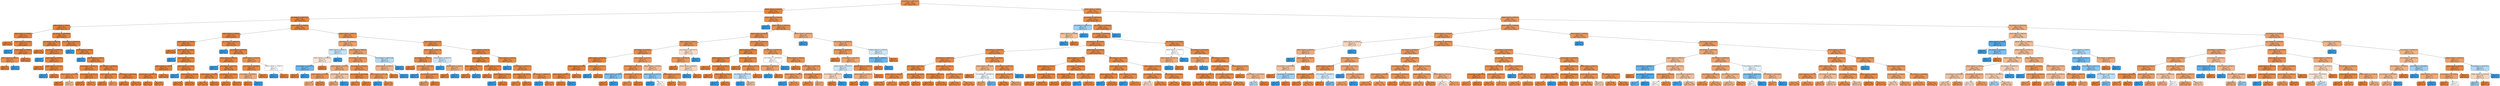 digraph Tree {
node [shape=box, style="filled, rounded", color="black", fontname="helvetica"] ;
edge [fontname="helvetica"] ;
0 [label="miss_distance <= 4895723.75\ngini = 0.18\nsamples = 56290\nvalue = [80258, 8761]", fillcolor="#e88f4f"] ;
1 [label="relative_velocity <= 61039.89\ngini = 0.05\nsamples = 5253\nvalue = [8124, 217]", fillcolor="#e6843e"] ;
0 -> 1 [labeldistance=2.5, labelangle=45, headlabel="True"] ;
2 [label="miss_distance <= 2685735.12\ngini = 0.04\nsamples = 4665\nvalue = [7294, 133]", fillcolor="#e5833d"] ;
1 -> 2 ;
3 [label="relative_velocity <= 28305.5\ngini = 0.01\nsamples = 2721\nvalue = [4316, 23]", fillcolor="#e5823a"] ;
2 -> 3 ;
4 [label="relative_velocity <= 22678.82\ngini = 0.0\nsamples = 952\nvalue = [1527, 2]", fillcolor="#e58139"] ;
3 -> 4 ;
5 [label="gini = 0.0\nsamples = 565\nvalue = [929, 0]", fillcolor="#e58139"] ;
4 -> 5 ;
6 [label="relative_velocity <= 22693.64\ngini = 0.01\nsamples = 387\nvalue = [598, 2]", fillcolor="#e5813a"] ;
4 -> 6 ;
7 [label="gini = 0.0\nsamples = 1\nvalue = [0, 1]", fillcolor="#399de5"] ;
6 -> 7 ;
8 [label="relative_velocity <= 22845.44\ngini = 0.0\nsamples = 386\nvalue = [598, 1]", fillcolor="#e58139"] ;
6 -> 8 ;
9 [label="relative_velocity <= 22842.75\ngini = 0.18\nsamples = 7\nvalue = [9, 1]", fillcolor="#e88f4f"] ;
8 -> 9 ;
10 [label="gini = 0.0\nsamples = 6\nvalue = [9, 0]", fillcolor="#e58139"] ;
9 -> 10 ;
11 [label="gini = 0.0\nsamples = 1\nvalue = [0, 1]", fillcolor="#399de5"] ;
9 -> 11 ;
12 [label="gini = 0.0\nsamples = 379\nvalue = [589, 0]", fillcolor="#e58139"] ;
8 -> 12 ;
13 [label="miss_distance <= 1199781.81\ngini = 0.01\nsamples = 1769\nvalue = [2789, 21]", fillcolor="#e5823a"] ;
3 -> 13 ;
14 [label="miss_distance <= 553581.53\ngini = 0.0\nsamples = 906\nvalue = [1455, 2]", fillcolor="#e58139"] ;
13 -> 14 ;
15 [label="gini = 0.0\nsamples = 433\nvalue = [701, 0]", fillcolor="#e58139"] ;
14 -> 15 ;
16 [label="miss_distance <= 554251.28\ngini = 0.01\nsamples = 473\nvalue = [754, 2]", fillcolor="#e5813a"] ;
14 -> 16 ;
17 [label="gini = 0.0\nsamples = 1\nvalue = [0, 1]", fillcolor="#399de5"] ;
16 -> 17 ;
18 [label="relative_velocity <= 52289.33\ngini = 0.0\nsamples = 472\nvalue = [754, 1]", fillcolor="#e58139"] ;
16 -> 18 ;
19 [label="gini = 0.0\nsamples = 416\nvalue = [674, 0]", fillcolor="#e58139"] ;
18 -> 19 ;
20 [label="relative_velocity <= 52517.67\ngini = 0.02\nsamples = 56\nvalue = [80, 1]", fillcolor="#e5833b"] ;
18 -> 20 ;
21 [label="gini = 0.0\nsamples = 1\nvalue = [0, 1]", fillcolor="#399de5"] ;
20 -> 21 ;
22 [label="gini = 0.0\nsamples = 55\nvalue = [80, 0]", fillcolor="#e58139"] ;
20 -> 22 ;
23 [label="miss_distance <= 1200615.19\ngini = 0.03\nsamples = 863\nvalue = [1334, 19]", fillcolor="#e5833c"] ;
13 -> 23 ;
24 [label="gini = 0.0\nsamples = 1\nvalue = [0, 1]", fillcolor="#399de5"] ;
23 -> 24 ;
25 [label="relative_velocity <= 28342.4\ngini = 0.03\nsamples = 862\nvalue = [1334, 18]", fillcolor="#e5833c"] ;
23 -> 25 ;
26 [label="gini = 0.0\nsamples = 1\nvalue = [0, 1]", fillcolor="#399de5"] ;
25 -> 26 ;
27 [label="relative_velocity <= 30203.1\ngini = 0.02\nsamples = 861\nvalue = [1334, 17]", fillcolor="#e5833c"] ;
25 -> 27 ;
28 [label="miss_distance <= 1705015.12\ngini = 0.06\nsamples = 86\nvalue = [123, 4]", fillcolor="#e6853f"] ;
27 -> 28 ;
29 [label="relative_velocity <= 29753.59\ngini = 0.16\nsamples = 23\nvalue = [31, 3]", fillcolor="#e88d4c"] ;
28 -> 29 ;
30 [label="gini = 0.0\nsamples = 17\nvalue = [25, 0]", fillcolor="#e58139"] ;
29 -> 30 ;
31 [label="gini = 0.44\nsamples = 6\nvalue = [6, 3]", fillcolor="#f2c09c"] ;
29 -> 31 ;
32 [label="miss_distance <= 2513011.12\ngini = 0.02\nsamples = 63\nvalue = [92, 1]", fillcolor="#e5823b"] ;
28 -> 32 ;
33 [label="gini = 0.0\nsamples = 54\nvalue = [81, 0]", fillcolor="#e58139"] ;
32 -> 33 ;
34 [label="gini = 0.15\nsamples = 9\nvalue = [11, 1]", fillcolor="#e78c4b"] ;
32 -> 34 ;
35 [label="miss_distance <= 1254890.06\ngini = 0.02\nsamples = 775\nvalue = [1211, 13]", fillcolor="#e5823b"] ;
27 -> 35 ;
36 [label="relative_velocity <= 48410.0\ngini = 0.09\nsamples = 22\nvalue = [42, 2]", fillcolor="#e68742"] ;
35 -> 36 ;
37 [label="gini = 0.0\nsamples = 16\nvalue = [33, 0]", fillcolor="#e58139"] ;
36 -> 37 ;
38 [label="gini = 0.3\nsamples = 6\nvalue = [9, 2]", fillcolor="#eb9d65"] ;
36 -> 38 ;
39 [label="miss_distance <= 1867684.88\ngini = 0.02\nsamples = 753\nvalue = [1169, 11]", fillcolor="#e5823b"] ;
35 -> 39 ;
40 [label="gini = 0.0\nsamples = 323\nvalue = [508, 1]", fillcolor="#e58139"] ;
39 -> 40 ;
41 [label="gini = 0.03\nsamples = 430\nvalue = [661, 10]", fillcolor="#e5833c"] ;
39 -> 41 ;
42 [label="relative_velocity <= 43548.05\ngini = 0.07\nsamples = 1944\nvalue = [2978, 110]", fillcolor="#e68640"] ;
2 -> 42 ;
43 [label="relative_velocity <= 30926.83\ngini = 0.04\nsamples = 1523\nvalue = [2376, 45]", fillcolor="#e5833d"] ;
42 -> 43 ;
44 [label="relative_velocity <= 15870.36\ngini = 0.02\nsamples = 941\nvalue = [1506, 13]", fillcolor="#e5823b"] ;
43 -> 44 ;
45 [label="gini = 0.0\nsamples = 175\nvalue = [282, 0]", fillcolor="#e58139"] ;
44 -> 45 ;
46 [label="relative_velocity <= 15905.8\ngini = 0.02\nsamples = 766\nvalue = [1224, 13]", fillcolor="#e5823b"] ;
44 -> 46 ;
47 [label="gini = 0.0\nsamples = 2\nvalue = [0, 2]", fillcolor="#399de5"] ;
46 -> 47 ;
48 [label="relative_velocity <= 21573.7\ngini = 0.02\nsamples = 764\nvalue = [1224, 11]", fillcolor="#e5823b"] ;
46 -> 48 ;
49 [label="relative_velocity <= 17966.9\ngini = 0.01\nsamples = 216\nvalue = [337, 1]", fillcolor="#e5813a"] ;
48 -> 49 ;
50 [label="miss_distance <= 4351437.25\ngini = 0.02\nsamples = 76\nvalue = [110, 1]", fillcolor="#e5823b"] ;
49 -> 50 ;
51 [label="gini = 0.0\nsamples = 59\nvalue = [89, 0]", fillcolor="#e58139"] ;
50 -> 51 ;
52 [label="gini = 0.09\nsamples = 17\nvalue = [21, 1]", fillcolor="#e68742"] ;
50 -> 52 ;
53 [label="gini = 0.0\nsamples = 140\nvalue = [227, 0]", fillcolor="#e58139"] ;
49 -> 53 ;
54 [label="relative_velocity <= 21610.9\ngini = 0.02\nsamples = 548\nvalue = [887, 10]", fillcolor="#e5823b"] ;
48 -> 54 ;
55 [label="gini = 0.0\nsamples = 1\nvalue = [0, 2]", fillcolor="#399de5"] ;
54 -> 55 ;
56 [label="relative_velocity <= 26423.96\ngini = 0.02\nsamples = 547\nvalue = [887, 8]", fillcolor="#e5823b"] ;
54 -> 56 ;
57 [label="gini = 0.03\nsamples = 260\nvalue = [423, 6]", fillcolor="#e5833c"] ;
56 -> 57 ;
58 [label="gini = 0.01\nsamples = 287\nvalue = [464, 2]", fillcolor="#e5823a"] ;
56 -> 58 ;
59 [label="miss_distance <= 2696189.75\ngini = 0.07\nsamples = 582\nvalue = [870, 32]", fillcolor="#e68640"] ;
43 -> 59 ;
60 [label="gini = 0.0\nsamples = 2\nvalue = [0, 2]", fillcolor="#399de5"] ;
59 -> 60 ;
61 [label="miss_distance <= 4815366.0\ngini = 0.06\nsamples = 580\nvalue = [870, 30]", fillcolor="#e68540"] ;
59 -> 61 ;
62 [label="relative_velocity <= 30944.67\ngini = 0.06\nsamples = 564\nvalue = [848, 27]", fillcolor="#e6853f"] ;
61 -> 62 ;
63 [label="gini = 0.0\nsamples = 1\nvalue = [0, 1]", fillcolor="#399de5"] ;
62 -> 63 ;
64 [label="miss_distance <= 4541429.0\ngini = 0.06\nsamples = 563\nvalue = [848, 26]", fillcolor="#e6853f"] ;
62 -> 64 ;
65 [label="relative_velocity <= 41079.53\ngini = 0.06\nsamples = 486\nvalue = [727, 25]", fillcolor="#e68540"] ;
64 -> 65 ;
66 [label="gini = 0.07\nsamples = 434\nvalue = [649, 25]", fillcolor="#e68641"] ;
65 -> 66 ;
67 [label="gini = 0.0\nsamples = 52\nvalue = [78, 0]", fillcolor="#e58139"] ;
65 -> 67 ;
68 [label="miss_distance <= 4701190.25\ngini = 0.02\nsamples = 77\nvalue = [121, 1]", fillcolor="#e5823b"] ;
64 -> 68 ;
69 [label="gini = 0.0\nsamples = 42\nvalue = [64, 0]", fillcolor="#e58139"] ;
68 -> 69 ;
70 [label="gini = 0.03\nsamples = 35\nvalue = [57, 1]", fillcolor="#e5833c"] ;
68 -> 70 ;
71 [label="relative_velocity <= 41621.94\ngini = 0.21\nsamples = 16\nvalue = [22, 3]", fillcolor="#e99254"] ;
61 -> 71 ;
72 [label="miss_distance <= 4847869.0\ngini = 0.09\nsamples = 12\nvalue = [20, 1]", fillcolor="#e68743"] ;
71 -> 72 ;
73 [label="miss_distance <= 4840348.0\ngini = 0.38\nsamples = 3\nvalue = [3, 1]", fillcolor="#eeab7b"] ;
72 -> 73 ;
74 [label="gini = 0.0\nsamples = 2\nvalue = [3, 0]", fillcolor="#e58139"] ;
73 -> 74 ;
75 [label="gini = 0.0\nsamples = 1\nvalue = [0, 1]", fillcolor="#399de5"] ;
73 -> 75 ;
76 [label="gini = 0.0\nsamples = 9\nvalue = [17, 0]", fillcolor="#e58139"] ;
72 -> 76 ;
77 [label="relative_velocity <= 42556.34\ngini = 0.5\nsamples = 4\nvalue = [2, 2]", fillcolor="#ffffff"] ;
71 -> 77 ;
78 [label="gini = 0.0\nsamples = 2\nvalue = [0, 2]", fillcolor="#399de5"] ;
77 -> 78 ;
79 [label="gini = 0.0\nsamples = 2\nvalue = [2, 0]", fillcolor="#e58139"] ;
77 -> 79 ;
80 [label="relative_velocity <= 46993.32\ngini = 0.18\nsamples = 421\nvalue = [602, 65]", fillcolor="#e88f4e"] ;
42 -> 80 ;
81 [label="miss_distance <= 2788476.62\ngini = 0.33\nsamples = 119\nvalue = [163, 42]", fillcolor="#eca16c"] ;
80 -> 81 ;
82 [label="relative_velocity <= 46003.53\ngini = 0.49\nsamples = 7\nvalue = [5, 7]", fillcolor="#c6e3f8"] ;
81 -> 82 ;
83 [label="relative_velocity <= 43960.08\ngini = 0.49\nsamples = 6\nvalue = [5, 4]", fillcolor="#fae6d7"] ;
82 -> 83 ;
84 [label="miss_distance <= 2739126.25\ngini = 0.32\nsamples = 2\nvalue = [1, 4]", fillcolor="#6ab6ec"] ;
83 -> 84 ;
85 [label="gini = 0.0\nsamples = 1\nvalue = [1, 0]", fillcolor="#e58139"] ;
84 -> 85 ;
86 [label="gini = 0.0\nsamples = 1\nvalue = [0, 4]", fillcolor="#399de5"] ;
84 -> 86 ;
87 [label="gini = 0.0\nsamples = 4\nvalue = [4, 0]", fillcolor="#e58139"] ;
83 -> 87 ;
88 [label="gini = 0.0\nsamples = 1\nvalue = [0, 3]", fillcolor="#399de5"] ;
82 -> 88 ;
89 [label="relative_velocity <= 46881.36\ngini = 0.3\nsamples = 112\nvalue = [158, 35]", fillcolor="#eb9d65"] ;
81 -> 89 ;
90 [label="miss_distance <= 3423185.12\ngini = 0.26\nsamples = 106\nvalue = [153, 27]", fillcolor="#ea975c"] ;
89 -> 90 ;
91 [label="relative_velocity <= 45415.56\ngini = 0.36\nsamples = 40\nvalue = [53, 16]", fillcolor="#eda775"] ;
90 -> 91 ;
92 [label="relative_velocity <= 44363.88\ngini = 0.24\nsamples = 24\nvalue = [31, 5]", fillcolor="#e99559"] ;
91 -> 92 ;
93 [label="gini = 0.39\nsamples = 10\nvalue = [11, 4]", fillcolor="#eeaf81"] ;
92 -> 93 ;
94 [label="gini = 0.09\nsamples = 14\nvalue = [20, 1]", fillcolor="#e68743"] ;
92 -> 94 ;
95 [label="miss_distance <= 3342758.88\ngini = 0.44\nsamples = 16\nvalue = [22, 11]", fillcolor="#f2c09c"] ;
91 -> 95 ;
96 [label="gini = 0.37\nsamples = 15\nvalue = [22, 7]", fillcolor="#eda978"] ;
95 -> 96 ;
97 [label="gini = 0.0\nsamples = 1\nvalue = [0, 4]", fillcolor="#399de5"] ;
95 -> 97 ;
98 [label="miss_distance <= 3752859.0\ngini = 0.18\nsamples = 66\nvalue = [100, 11]", fillcolor="#e88f4f"] ;
90 -> 98 ;
99 [label="miss_distance <= 3612760.88\ngini = 0.06\nsamples = 19\nvalue = [30, 1]", fillcolor="#e68540"] ;
98 -> 99 ;
100 [label="gini = 0.13\nsamples = 10\nvalue = [13, 1]", fillcolor="#e78b48"] ;
99 -> 100 ;
101 [label="gini = 0.0\nsamples = 9\nvalue = [17, 0]", fillcolor="#e58139"] ;
99 -> 101 ;
102 [label="relative_velocity <= 43571.88\ngini = 0.22\nsamples = 47\nvalue = [70, 10]", fillcolor="#e99355"] ;
98 -> 102 ;
103 [label="gini = 0.0\nsamples = 1\nvalue = [0, 2]", fillcolor="#399de5"] ;
102 -> 103 ;
104 [label="gini = 0.18\nsamples = 46\nvalue = [70, 8]", fillcolor="#e88f50"] ;
102 -> 104 ;
105 [label="miss_distance <= 3867273.88\ngini = 0.47\nsamples = 6\nvalue = [5, 8]", fillcolor="#b5daf5"] ;
89 -> 105 ;
106 [label="relative_velocity <= 46959.73\ngini = 0.41\nsamples = 4\nvalue = [5, 2]", fillcolor="#efb388"] ;
105 -> 106 ;
107 [label="gini = 0.0\nsamples = 3\nvalue = [5, 0]", fillcolor="#e58139"] ;
106 -> 107 ;
108 [label="gini = 0.0\nsamples = 1\nvalue = [0, 2]", fillcolor="#399de5"] ;
106 -> 108 ;
109 [label="gini = 0.0\nsamples = 2\nvalue = [0, 6]", fillcolor="#399de5"] ;
105 -> 109 ;
110 [label="relative_velocity <= 48737.09\ngini = 0.09\nsamples = 302\nvalue = [439, 23]", fillcolor="#e68843"] ;
80 -> 110 ;
111 [label="relative_velocity <= 48571.98\ngini = 0.17\nsamples = 57\nvalue = [86, 9]", fillcolor="#e88e4e"] ;
110 -> 111 ;
112 [label="miss_distance <= 3978631.0\ngini = 0.11\nsamples = 52\nvalue = [83, 5]", fillcolor="#e78945"] ;
111 -> 112 ;
113 [label="gini = 0.0\nsamples = 25\nvalue = [45, 0]", fillcolor="#e58139"] ;
112 -> 113 ;
114 [label="miss_distance <= 4031348.0\ngini = 0.21\nsamples = 27\nvalue = [38, 5]", fillcolor="#e89253"] ;
112 -> 114 ;
115 [label="gini = 0.0\nsamples = 1\nvalue = [0, 2]", fillcolor="#399de5"] ;
114 -> 115 ;
116 [label="miss_distance <= 4412880.75\ngini = 0.14\nsamples = 26\nvalue = [38, 3]", fillcolor="#e78b49"] ;
114 -> 116 ;
117 [label="gini = 0.29\nsamples = 12\nvalue = [14, 3]", fillcolor="#eb9c63"] ;
116 -> 117 ;
118 [label="gini = 0.0\nsamples = 14\nvalue = [24, 0]", fillcolor="#e58139"] ;
116 -> 118 ;
119 [label="relative_velocity <= 48636.54\ngini = 0.49\nsamples = 5\nvalue = [3, 4]", fillcolor="#cee6f8"] ;
111 -> 119 ;
120 [label="gini = 0.0\nsamples = 2\nvalue = [0, 3]", fillcolor="#399de5"] ;
119 -> 120 ;
121 [label="relative_velocity <= 48694.3\ngini = 0.38\nsamples = 3\nvalue = [3, 1]", fillcolor="#eeab7b"] ;
119 -> 121 ;
122 [label="gini = 0.0\nsamples = 2\nvalue = [3, 0]", fillcolor="#e58139"] ;
121 -> 122 ;
123 [label="gini = 0.0\nsamples = 1\nvalue = [0, 1]", fillcolor="#399de5"] ;
121 -> 123 ;
124 [label="relative_velocity <= 54222.19\ngini = 0.07\nsamples = 245\nvalue = [353, 14]", fillcolor="#e68641"] ;
110 -> 124 ;
125 [label="relative_velocity <= 49464.2\ngini = 0.02\nsamples = 136\nvalue = [189, 2]", fillcolor="#e5823b"] ;
124 -> 125 ;
126 [label="relative_velocity <= 49408.71\ngini = 0.06\nsamples = 19\nvalue = [31, 1]", fillcolor="#e6853f"] ;
125 -> 126 ;
127 [label="gini = 0.0\nsamples = 18\nvalue = [31, 0]", fillcolor="#e58139"] ;
126 -> 127 ;
128 [label="gini = 0.0\nsamples = 1\nvalue = [0, 1]", fillcolor="#399de5"] ;
126 -> 128 ;
129 [label="relative_velocity <= 51974.4\ngini = 0.01\nsamples = 117\nvalue = [158, 1]", fillcolor="#e5823a"] ;
125 -> 129 ;
130 [label="gini = 0.0\nsamples = 65\nvalue = [90, 0]", fillcolor="#e58139"] ;
129 -> 130 ;
131 [label="relative_velocity <= 52031.42\ngini = 0.03\nsamples = 52\nvalue = [68, 1]", fillcolor="#e5833c"] ;
129 -> 131 ;
132 [label="gini = 0.0\nsamples = 1\nvalue = [0, 1]", fillcolor="#399de5"] ;
131 -> 132 ;
133 [label="gini = 0.0\nsamples = 51\nvalue = [68, 0]", fillcolor="#e58139"] ;
131 -> 133 ;
134 [label="relative_velocity <= 54239.48\ngini = 0.13\nsamples = 109\nvalue = [164, 12]", fillcolor="#e78a47"] ;
124 -> 134 ;
135 [label="gini = 0.0\nsamples = 1\nvalue = [0, 2]", fillcolor="#399de5"] ;
134 -> 135 ;
136 [label="miss_distance <= 3587971.12\ngini = 0.11\nsamples = 108\nvalue = [164, 10]", fillcolor="#e78945"] ;
134 -> 136 ;
137 [label="miss_distance <= 3115609.62\ngini = 0.05\nsamples = 48\nvalue = [75, 2]", fillcolor="#e6843e"] ;
136 -> 137 ;
138 [label="gini = 0.11\nsamples = 20\nvalue = [31, 2]", fillcolor="#e78946"] ;
137 -> 138 ;
139 [label="gini = 0.0\nsamples = 28\nvalue = [44, 0]", fillcolor="#e58139"] ;
137 -> 139 ;
140 [label="miss_distance <= 3608001.12\ngini = 0.15\nsamples = 60\nvalue = [89, 8]", fillcolor="#e78c4b"] ;
136 -> 140 ;
141 [label="gini = 0.0\nsamples = 1\nvalue = [0, 1]", fillcolor="#399de5"] ;
140 -> 141 ;
142 [label="gini = 0.14\nsamples = 59\nvalue = [89, 7]", fillcolor="#e78b49"] ;
140 -> 142 ;
143 [label="relative_velocity <= 61077.93\ngini = 0.17\nsamples = 588\nvalue = [830, 84]", fillcolor="#e88e4d"] ;
1 -> 143 ;
144 [label="gini = 0.0\nsamples = 2\nvalue = [0, 4]", fillcolor="#399de5"] ;
143 -> 144 ;
145 [label="relative_velocity <= 103454.51\ngini = 0.16\nsamples = 586\nvalue = [830, 80]", fillcolor="#e88d4c"] ;
143 -> 145 ;
146 [label="relative_velocity <= 66301.34\ngini = 0.15\nsamples = 557\nvalue = [795, 69]", fillcolor="#e78c4a"] ;
145 -> 146 ;
147 [label="relative_velocity <= 65760.14\ngini = 0.19\nsamples = 165\nvalue = [231, 27]", fillcolor="#e89050"] ;
146 -> 147 ;
148 [label="miss_distance <= 2110468.5\ngini = 0.15\nsamples = 154\nvalue = [220, 19]", fillcolor="#e78c4a"] ;
147 -> 148 ;
149 [label="relative_velocity <= 65102.06\ngini = 0.03\nsamples = 83\nvalue = [126, 2]", fillcolor="#e5833c"] ;
148 -> 149 ;
150 [label="relative_velocity <= 62666.03\ngini = 0.02\nsamples = 72\nvalue = [108, 1]", fillcolor="#e5823b"] ;
149 -> 150 ;
151 [label="relative_velocity <= 62640.75\ngini = 0.04\nsamples = 33\nvalue = [51, 1]", fillcolor="#e6833d"] ;
150 -> 151 ;
152 [label="gini = 0.0\nsamples = 32\nvalue = [51, 0]", fillcolor="#e58139"] ;
151 -> 152 ;
153 [label="gini = 0.0\nsamples = 1\nvalue = [0, 1]", fillcolor="#399de5"] ;
151 -> 153 ;
154 [label="gini = 0.0\nsamples = 39\nvalue = [57, 0]", fillcolor="#e58139"] ;
150 -> 154 ;
155 [label="relative_velocity <= 65151.73\ngini = 0.1\nsamples = 11\nvalue = [18, 1]", fillcolor="#e68844"] ;
149 -> 155 ;
156 [label="gini = 0.0\nsamples = 1\nvalue = [0, 1]", fillcolor="#399de5"] ;
155 -> 156 ;
157 [label="gini = 0.0\nsamples = 10\nvalue = [18, 0]", fillcolor="#e58139"] ;
155 -> 157 ;
158 [label="relative_velocity <= 65119.75\ngini = 0.26\nsamples = 71\nvalue = [94, 17]", fillcolor="#ea985d"] ;
148 -> 158 ;
159 [label="miss_distance <= 2250133.75\ngini = 0.21\nsamples = 60\nvalue = [81, 11]", fillcolor="#e99254"] ;
158 -> 159 ;
160 [label="relative_velocity <= 62383.42\ngini = 0.38\nsamples = 3\nvalue = [1, 3]", fillcolor="#7bbeee"] ;
159 -> 160 ;
161 [label="gini = 0.0\nsamples = 1\nvalue = [1, 0]", fillcolor="#e58139"] ;
160 -> 161 ;
162 [label="gini = 0.0\nsamples = 2\nvalue = [0, 3]", fillcolor="#399de5"] ;
160 -> 162 ;
163 [label="miss_distance <= 3935797.62\ngini = 0.17\nsamples = 57\nvalue = [80, 8]", fillcolor="#e88e4d"] ;
159 -> 163 ;
164 [label="gini = 0.22\nsamples = 38\nvalue = [54, 8]", fillcolor="#e99456"] ;
163 -> 164 ;
165 [label="gini = 0.0\nsamples = 19\nvalue = [26, 0]", fillcolor="#e58139"] ;
163 -> 165 ;
166 [label="relative_velocity <= 65258.14\ngini = 0.43\nsamples = 11\nvalue = [13, 6]", fillcolor="#f1bb94"] ;
158 -> 166 ;
167 [label="relative_velocity <= 65154.13\ngini = 0.41\nsamples = 4\nvalue = [2, 5]", fillcolor="#88c4ef"] ;
166 -> 167 ;
168 [label="gini = 0.0\nsamples = 1\nvalue = [0, 3]", fillcolor="#399de5"] ;
167 -> 168 ;
169 [label="gini = 0.5\nsamples = 3\nvalue = [2, 2]", fillcolor="#ffffff"] ;
167 -> 169 ;
170 [label="relative_velocity <= 65453.63\ngini = 0.15\nsamples = 7\nvalue = [11, 1]", fillcolor="#e78c4b"] ;
166 -> 170 ;
171 [label="gini = 0.0\nsamples = 3\nvalue = [7, 0]", fillcolor="#e58139"] ;
170 -> 171 ;
172 [label="gini = 0.32\nsamples = 4\nvalue = [4, 1]", fillcolor="#eca06a"] ;
170 -> 172 ;
173 [label="miss_distance <= 2977223.25\ngini = 0.49\nsamples = 11\nvalue = [11, 8]", fillcolor="#f8ddc9"] ;
147 -> 173 ;
174 [label="miss_distance <= 1146465.56\ngini = 0.26\nsamples = 8\nvalue = [11, 2]", fillcolor="#ea985d"] ;
173 -> 174 ;
175 [label="gini = 0.0\nsamples = 5\nvalue = [8, 0]", fillcolor="#e58139"] ;
174 -> 175 ;
176 [label="relative_velocity <= 65876.87\ngini = 0.48\nsamples = 3\nvalue = [3, 2]", fillcolor="#f6d5bd"] ;
174 -> 176 ;
177 [label="gini = 0.0\nsamples = 1\nvalue = [0, 2]", fillcolor="#399de5"] ;
176 -> 177 ;
178 [label="gini = 0.0\nsamples = 2\nvalue = [3, 0]", fillcolor="#e58139"] ;
176 -> 178 ;
179 [label="gini = 0.0\nsamples = 3\nvalue = [0, 6]", fillcolor="#399de5"] ;
173 -> 179 ;
180 [label="miss_distance <= 1929827.56\ngini = 0.13\nsamples = 392\nvalue = [564, 42]", fillcolor="#e78a48"] ;
146 -> 180 ;
181 [label="relative_velocity <= 80975.35\ngini = 0.03\nsamples = 188\nvalue = [294, 4]", fillcolor="#e5833c"] ;
180 -> 181 ;
182 [label="relative_velocity <= 75136.02\ngini = 0.01\nsamples = 134\nvalue = [213, 1]", fillcolor="#e5823a"] ;
181 -> 182 ;
183 [label="gini = 0.0\nsamples = 90\nvalue = [145, 0]", fillcolor="#e58139"] ;
182 -> 183 ;
184 [label="miss_distance <= 525298.52\ngini = 0.03\nsamples = 44\nvalue = [68, 1]", fillcolor="#e5833c"] ;
182 -> 184 ;
185 [label="gini = 0.0\nsamples = 24\nvalue = [37, 0]", fillcolor="#e58139"] ;
184 -> 185 ;
186 [label="relative_velocity <= 75294.15\ngini = 0.06\nsamples = 20\nvalue = [31, 1]", fillcolor="#e6853f"] ;
184 -> 186 ;
187 [label="gini = 0.0\nsamples = 1\nvalue = [0, 1]", fillcolor="#399de5"] ;
186 -> 187 ;
188 [label="gini = 0.0\nsamples = 19\nvalue = [31, 0]", fillcolor="#e58139"] ;
186 -> 188 ;
189 [label="miss_distance <= 591779.97\ngini = 0.07\nsamples = 54\nvalue = [81, 3]", fillcolor="#e68640"] ;
181 -> 189 ;
190 [label="gini = 0.0\nsamples = 29\nvalue = [51, 0]", fillcolor="#e58139"] ;
189 -> 190 ;
191 [label="relative_velocity <= 82073.8\ngini = 0.17\nsamples = 25\nvalue = [30, 3]", fillcolor="#e88e4d"] ;
189 -> 191 ;
192 [label="miss_distance <= 879257.03\ngini = 0.48\nsamples = 4\nvalue = [2, 3]", fillcolor="#bddef6"] ;
191 -> 192 ;
193 [label="gini = 0.0\nsamples = 1\nvalue = [0, 2]", fillcolor="#399de5"] ;
192 -> 193 ;
194 [label="gini = 0.44\nsamples = 3\nvalue = [2, 1]", fillcolor="#f2c09c"] ;
192 -> 194 ;
195 [label="gini = 0.0\nsamples = 21\nvalue = [28, 0]", fillcolor="#e58139"] ;
191 -> 195 ;
196 [label="miss_distance <= 2007151.69\ngini = 0.22\nsamples = 204\nvalue = [270, 38]", fillcolor="#e99355"] ;
180 -> 196 ;
197 [label="miss_distance <= 1979799.88\ngini = 0.5\nsamples = 5\nvalue = [4, 4]", fillcolor="#ffffff"] ;
196 -> 197 ;
198 [label="miss_distance <= 1953264.62\ngini = 0.32\nsamples = 3\nvalue = [4, 1]", fillcolor="#eca06a"] ;
197 -> 198 ;
199 [label="gini = 0.0\nsamples = 1\nvalue = [0, 1]", fillcolor="#399de5"] ;
198 -> 199 ;
200 [label="gini = 0.0\nsamples = 2\nvalue = [4, 0]", fillcolor="#e58139"] ;
198 -> 200 ;
201 [label="gini = 0.0\nsamples = 2\nvalue = [0, 3]", fillcolor="#399de5"] ;
197 -> 201 ;
202 [label="relative_velocity <= 68095.45\ngini = 0.2\nsamples = 199\nvalue = [266, 34]", fillcolor="#e89152"] ;
196 -> 202 ;
203 [label="gini = 0.0\nsamples = 19\nvalue = [29, 0]", fillcolor="#e58139"] ;
202 -> 203 ;
204 [label="miss_distance <= 3520216.38\ngini = 0.22\nsamples = 180\nvalue = [237, 34]", fillcolor="#e99355"] ;
202 -> 204 ;
205 [label="relative_velocity <= 68449.09\ngini = 0.27\nsamples = 86\nvalue = [107, 20]", fillcolor="#ea995e"] ;
204 -> 205 ;
206 [label="gini = 0.0\nsamples = 2\nvalue = [0, 3]", fillcolor="#399de5"] ;
205 -> 206 ;
207 [label="gini = 0.24\nsamples = 84\nvalue = [107, 17]", fillcolor="#e99558"] ;
205 -> 207 ;
208 [label="miss_distance <= 4786559.75\ngini = 0.18\nsamples = 94\nvalue = [130, 14]", fillcolor="#e88f4e"] ;
204 -> 208 ;
209 [label="gini = 0.15\nsamples = 87\nvalue = [121, 11]", fillcolor="#e78c4b"] ;
208 -> 209 ;
210 [label="gini = 0.38\nsamples = 7\nvalue = [9, 3]", fillcolor="#eeab7b"] ;
208 -> 210 ;
211 [label="relative_velocity <= 104431.32\ngini = 0.36\nsamples = 29\nvalue = [35, 11]", fillcolor="#eda977"] ;
145 -> 211 ;
212 [label="gini = 0.0\nsamples = 1\nvalue = [0, 2]", fillcolor="#399de5"] ;
211 -> 212 ;
213 [label="miss_distance <= 4185940.38\ngini = 0.33\nsamples = 28\nvalue = [35, 9]", fillcolor="#eca16c"] ;
211 -> 213 ;
214 [label="miss_distance <= 1666094.81\ngini = 0.23\nsamples = 24\nvalue = [32, 5]", fillcolor="#e99558"] ;
213 -> 214 ;
215 [label="gini = 0.0\nsamples = 9\nvalue = [15, 0]", fillcolor="#e58139"] ;
214 -> 215 ;
216 [label="miss_distance <= 2365768.75\ngini = 0.35\nsamples = 15\nvalue = [17, 5]", fillcolor="#eda673"] ;
214 -> 216 ;
217 [label="relative_velocity <= 120768.54\ngini = 0.49\nsamples = 6\nvalue = [3, 4]", fillcolor="#cee6f8"] ;
216 -> 217 ;
218 [label="miss_distance <= 2210728.75\ngini = 0.48\nsamples = 4\nvalue = [3, 2]", fillcolor="#f6d5bd"] ;
217 -> 218 ;
219 [label="gini = 0.0\nsamples = 3\nvalue = [3, 0]", fillcolor="#e58139"] ;
218 -> 219 ;
220 [label="gini = 0.0\nsamples = 1\nvalue = [0, 2]", fillcolor="#399de5"] ;
218 -> 220 ;
221 [label="gini = 0.0\nsamples = 2\nvalue = [0, 2]", fillcolor="#399de5"] ;
217 -> 221 ;
222 [label="relative_velocity <= 106072.45\ngini = 0.12\nsamples = 9\nvalue = [14, 1]", fillcolor="#e78a47"] ;
216 -> 222 ;
223 [label="relative_velocity <= 105582.13\ngini = 0.38\nsamples = 3\nvalue = [3, 1]", fillcolor="#eeab7b"] ;
222 -> 223 ;
224 [label="gini = 0.0\nsamples = 2\nvalue = [3, 0]", fillcolor="#e58139"] ;
223 -> 224 ;
225 [label="gini = 0.0\nsamples = 1\nvalue = [0, 1]", fillcolor="#399de5"] ;
223 -> 225 ;
226 [label="gini = 0.0\nsamples = 6\nvalue = [11, 0]", fillcolor="#e58139"] ;
222 -> 226 ;
227 [label="relative_velocity <= 124429.26\ngini = 0.49\nsamples = 4\nvalue = [3, 4]", fillcolor="#cee6f8"] ;
213 -> 227 ;
228 [label="relative_velocity <= 108036.83\ngini = 0.32\nsamples = 3\nvalue = [1, 4]", fillcolor="#6ab6ec"] ;
227 -> 228 ;
229 [label="gini = 0.0\nsamples = 1\nvalue = [1, 0]", fillcolor="#e58139"] ;
228 -> 229 ;
230 [label="gini = 0.0\nsamples = 2\nvalue = [0, 4]", fillcolor="#399de5"] ;
228 -> 230 ;
231 [label="gini = 0.0\nsamples = 1\nvalue = [2, 0]", fillcolor="#e58139"] ;
227 -> 231 ;
232 [label="relative_velocity <= 42803.1\ngini = 0.19\nsamples = 51037\nvalue = [72134, 8544]", fillcolor="#e89050"] ;
0 -> 232 [labeldistance=2.5, labelangle=-45, headlabel="False"] ;
233 [label="miss_distance <= 4898584.25\ngini = 0.11\nsamples = 23504\nvalue = [35002, 2087]", fillcolor="#e78945"] ;
232 -> 233 ;
234 [label="miss_distance <= 4897377.75\ngini = 0.44\nsamples = 3\nvalue = [2, 4]", fillcolor="#9ccef2"] ;
233 -> 234 ;
235 [label="relative_velocity <= 30710.88\ngini = 0.44\nsamples = 2\nvalue = [2, 1]", fillcolor="#f2c09c"] ;
234 -> 235 ;
236 [label="gini = 0.0\nsamples = 1\nvalue = [0, 1]", fillcolor="#399de5"] ;
235 -> 236 ;
237 [label="gini = 0.0\nsamples = 1\nvalue = [2, 0]", fillcolor="#e58139"] ;
235 -> 237 ;
238 [label="gini = 0.0\nsamples = 1\nvalue = [0, 3]", fillcolor="#399de5"] ;
234 -> 238 ;
239 [label="miss_distance <= 74786980.0\ngini = 0.11\nsamples = 23501\nvalue = [35000, 2083]", fillcolor="#e78845"] ;
233 -> 239 ;
240 [label="miss_distance <= 47905274.0\ngini = 0.11\nsamples = 23500\nvalue = [35000, 2082]", fillcolor="#e78845"] ;
239 -> 240 ;
241 [label="miss_distance <= 26275104.0\ngini = 0.1\nsamples = 17048\nvalue = [25476, 1431]", fillcolor="#e68844"] ;
240 -> 241 ;
242 [label="miss_distance <= 24990224.0\ngini = 0.11\nsamples = 9210\nvalue = [13716, 840]", fillcolor="#e78945"] ;
241 -> 242 ;
243 [label="miss_distance <= 6690274.25\ngini = 0.11\nsamples = 8771\nvalue = [13072, 772]", fillcolor="#e78845"] ;
242 -> 243 ;
244 [label="miss_distance <= 5631326.5\ngini = 0.08\nsamples = 1012\nvalue = [1527, 66]", fillcolor="#e68642"] ;
243 -> 244 ;
245 [label="relative_velocity <= 28666.07\ngini = 0.11\nsamples = 408\nvalue = [587, 35]", fillcolor="#e78945"] ;
244 -> 245 ;
246 [label="gini = 0.06\nsamples = 213\nvalue = [302, 10]", fillcolor="#e68540"] ;
245 -> 246 ;
247 [label="gini = 0.15\nsamples = 195\nvalue = [285, 25]", fillcolor="#e78c4a"] ;
245 -> 247 ;
248 [label="miss_distance <= 6558356.5\ngini = 0.06\nsamples = 604\nvalue = [940, 31]", fillcolor="#e68540"] ;
244 -> 248 ;
249 [label="gini = 0.07\nsamples = 554\nvalue = [851, 31]", fillcolor="#e68640"] ;
248 -> 249 ;
250 [label="gini = 0.0\nsamples = 50\nvalue = [89, 0]", fillcolor="#e58139"] ;
248 -> 250 ;
251 [label="relative_velocity <= 23680.72\ngini = 0.11\nsamples = 7759\nvalue = [11545, 706]", fillcolor="#e78945"] ;
243 -> 251 ;
252 [label="miss_distance <= 20089195.0\ngini = 0.03\nsamples = 2779\nvalue = [4313, 59]", fillcolor="#e5833c"] ;
251 -> 252 ;
253 [label="gini = 0.02\nsamples = 2094\nvalue = [3258, 33]", fillcolor="#e5823b"] ;
252 -> 253 ;
254 [label="gini = 0.05\nsamples = 685\nvalue = [1055, 26]", fillcolor="#e6843e"] ;
252 -> 254 ;
255 [label="relative_velocity <= 34300.4\ngini = 0.15\nsamples = 4980\nvalue = [7232, 647]", fillcolor="#e78c4b"] ;
251 -> 255 ;
256 [label="gini = 0.12\nsamples = 2975\nvalue = [4391, 311]", fillcolor="#e78a47"] ;
255 -> 256 ;
257 [label="gini = 0.19\nsamples = 2005\nvalue = [2841, 336]", fillcolor="#e89050"] ;
255 -> 257 ;
258 [label="miss_distance <= 25048869.0\ngini = 0.17\nsamples = 439\nvalue = [644, 68]", fillcolor="#e88e4e"] ;
242 -> 258 ;
259 [label="relative_velocity <= 24780.45\ngini = 0.41\nsamples = 20\nvalue = [25, 10]", fillcolor="#efb388"] ;
258 -> 259 ;
260 [label="gini = 0.0\nsamples = 9\nvalue = [16, 0]", fillcolor="#e58139"] ;
259 -> 260 ;
261 [label="miss_distance <= 25026851.0\ngini = 0.5\nsamples = 11\nvalue = [9, 10]", fillcolor="#ebf5fc"] ;
259 -> 261 ;
262 [label="gini = 0.35\nsamples = 7\nvalue = [7, 2]", fillcolor="#eca572"] ;
261 -> 262 ;
263 [label="gini = 0.32\nsamples = 4\nvalue = [2, 8]", fillcolor="#6ab6ec"] ;
261 -> 263 ;
264 [label="miss_distance <= 26266178.0\ngini = 0.16\nsamples = 419\nvalue = [619, 58]", fillcolor="#e78d4c"] ;
258 -> 264 ;
265 [label="relative_velocity <= 34917.85\ngini = 0.15\nsamples = 418\nvalue = [619, 57]", fillcolor="#e78d4b"] ;
264 -> 265 ;
266 [label="gini = 0.06\nsamples = 305\nvalue = [462, 15]", fillcolor="#e6853f"] ;
265 -> 266 ;
267 [label="gini = 0.33\nsamples = 113\nvalue = [157, 42]", fillcolor="#eca36e"] ;
265 -> 267 ;
268 [label="gini = 0.0\nsamples = 1\nvalue = [0, 1]", fillcolor="#399de5"] ;
264 -> 268 ;
269 [label="relative_velocity <= 22578.36\ngini = 0.09\nsamples = 7838\nvalue = [11760, 591]", fillcolor="#e68743"] ;
241 -> 269 ;
270 [label="relative_velocity <= 17573.12\ngini = 0.04\nsamples = 2531\nvalue = [3925, 73]", fillcolor="#e5833d"] ;
269 -> 270 ;
271 [label="relative_velocity <= 11192.21\ngini = 0.01\nsamples = 1357\nvalue = [2104, 14]", fillcolor="#e5823a"] ;
270 -> 271 ;
272 [label="gini = 0.0\nsamples = 368\nvalue = [579, 0]", fillcolor="#e58139"] ;
271 -> 272 ;
273 [label="miss_distance <= 30639744.0\ngini = 0.02\nsamples = 989\nvalue = [1525, 14]", fillcolor="#e5823b"] ;
271 -> 273 ;
274 [label="gini = 0.0\nsamples = 214\nvalue = [348, 0]", fillcolor="#e58139"] ;
273 -> 274 ;
275 [label="gini = 0.02\nsamples = 775\nvalue = [1177, 14]", fillcolor="#e5823b"] ;
273 -> 275 ;
276 [label="miss_distance <= 32985306.0\ngini = 0.06\nsamples = 1174\nvalue = [1821, 59]", fillcolor="#e6853f"] ;
270 -> 276 ;
277 [label="miss_distance <= 27542705.0\ngini = 0.01\nsamples = 424\nvalue = [676, 3]", fillcolor="#e5823a"] ;
276 -> 277 ;
278 [label="gini = 0.03\nsamples = 88\nvalue = [144, 2]", fillcolor="#e5833c"] ;
277 -> 278 ;
279 [label="gini = 0.0\nsamples = 336\nvalue = [532, 1]", fillcolor="#e58139"] ;
277 -> 279 ;
280 [label="miss_distance <= 32997993.0\ngini = 0.09\nsamples = 750\nvalue = [1145, 56]", fillcolor="#e68743"] ;
276 -> 280 ;
281 [label="gini = 0.0\nsamples = 1\nvalue = [0, 1]", fillcolor="#399de5"] ;
280 -> 281 ;
282 [label="gini = 0.09\nsamples = 749\nvalue = [1145, 55]", fillcolor="#e68743"] ;
280 -> 282 ;
283 [label="miss_distance <= 31927298.0\ngini = 0.12\nsamples = 5307\nvalue = [7835, 518]", fillcolor="#e78946"] ;
269 -> 283 ;
284 [label="relative_velocity <= 31835.27\ngini = 0.09\nsamples = 1406\nvalue = [2087, 108]", fillcolor="#e68843"] ;
283 -> 284 ;
285 [label="relative_velocity <= 22597.34\ngini = 0.05\nsamples = 630\nvalue = [963, 26]", fillcolor="#e6843e"] ;
284 -> 285 ;
286 [label="gini = 0.0\nsamples = 1\nvalue = [0, 1]", fillcolor="#399de5"] ;
285 -> 286 ;
287 [label="gini = 0.05\nsamples = 629\nvalue = [963, 25]", fillcolor="#e6843e"] ;
285 -> 287 ;
288 [label="relative_velocity <= 31853.42\ngini = 0.13\nsamples = 776\nvalue = [1124, 82]", fillcolor="#e78a47"] ;
284 -> 288 ;
289 [label="gini = 0.0\nsamples = 2\nvalue = [0, 3]", fillcolor="#399de5"] ;
288 -> 289 ;
290 [label="gini = 0.12\nsamples = 774\nvalue = [1124, 79]", fillcolor="#e78a47"] ;
288 -> 290 ;
291 [label="relative_velocity <= 39193.31\ngini = 0.12\nsamples = 3901\nvalue = [5748, 410]", fillcolor="#e78a47"] ;
283 -> 291 ;
292 [label="miss_distance <= 31970059.0\ngini = 0.13\nsamples = 3205\nvalue = [4688, 351]", fillcolor="#e78a48"] ;
291 -> 292 ;
293 [label="gini = 0.49\nsamples = 14\nvalue = [15, 11]", fillcolor="#f8ddca"] ;
292 -> 293 ;
294 [label="gini = 0.13\nsamples = 3191\nvalue = [4673, 340]", fillcolor="#e78a47"] ;
292 -> 294 ;
295 [label="miss_distance <= 47258590.0\ngini = 0.1\nsamples = 696\nvalue = [1060, 59]", fillcolor="#e68844"] ;
291 -> 295 ;
296 [label="gini = 0.11\nsamples = 662\nvalue = [1002, 59]", fillcolor="#e78845"] ;
295 -> 296 ;
297 [label="gini = 0.0\nsamples = 34\nvalue = [58, 0]", fillcolor="#e58139"] ;
295 -> 297 ;
298 [label="miss_distance <= 47912660.0\ngini = 0.12\nsamples = 6452\nvalue = [9524, 651]", fillcolor="#e78a47"] ;
240 -> 298 ;
299 [label="relative_velocity <= 37117.57\ngini = 0.5\nsamples = 3\nvalue = [3, 3]", fillcolor="#ffffff"] ;
298 -> 299 ;
300 [label="relative_velocity <= 31551.14\ngini = 0.38\nsamples = 2\nvalue = [3, 1]", fillcolor="#eeab7b"] ;
299 -> 300 ;
301 [label="gini = 0.0\nsamples = 1\nvalue = [0, 1]", fillcolor="#399de5"] ;
300 -> 301 ;
302 [label="gini = 0.0\nsamples = 1\nvalue = [3, 0]", fillcolor="#e58139"] ;
300 -> 302 ;
303 [label="gini = 0.0\nsamples = 1\nvalue = [0, 2]", fillcolor="#399de5"] ;
299 -> 303 ;
304 [label="miss_distance <= 47967628.0\ngini = 0.12\nsamples = 6449\nvalue = [9521, 648]", fillcolor="#e78a46"] ;
298 -> 304 ;
305 [label="miss_distance <= 47966324.0\ngini = 0.31\nsamples = 10\nvalue = [17, 4]", fillcolor="#eb9f68"] ;
304 -> 305 ;
306 [label="gini = 0.0\nsamples = 9\nvalue = [17, 0]", fillcolor="#e58139"] ;
305 -> 306 ;
307 [label="gini = 0.0\nsamples = 1\nvalue = [0, 4]", fillcolor="#399de5"] ;
305 -> 307 ;
308 [label="miss_distance <= 74708540.0\ngini = 0.12\nsamples = 6439\nvalue = [9504, 644]", fillcolor="#e78a46"] ;
304 -> 308 ;
309 [label="relative_velocity <= 26989.08\ngini = 0.12\nsamples = 6412\nvalue = [9468, 638]", fillcolor="#e78946"] ;
308 -> 309 ;
310 [label="relative_velocity <= 15520.78\ngini = 0.06\nsamples = 2854\nvalue = [4334, 150]", fillcolor="#e68540"] ;
309 -> 310 ;
311 [label="gini = 0.03\nsamples = 676\nvalue = [1039, 14]", fillcolor="#e5833c"] ;
310 -> 311 ;
312 [label="gini = 0.08\nsamples = 2178\nvalue = [3295, 136]", fillcolor="#e68641"] ;
310 -> 312 ;
313 [label="miss_distance <= 69210400.0\ngini = 0.16\nsamples = 3558\nvalue = [5134, 488]", fillcolor="#e78d4c"] ;
309 -> 313 ;
314 [label="gini = 0.17\nsamples = 2804\nvalue = [3992, 404]", fillcolor="#e88e4d"] ;
313 -> 314 ;
315 [label="gini = 0.13\nsamples = 754\nvalue = [1142, 84]", fillcolor="#e78a48"] ;
313 -> 315 ;
316 [label="relative_velocity <= 32156.3\ngini = 0.24\nsamples = 27\nvalue = [36, 6]", fillcolor="#e9965a"] ;
308 -> 316 ;
317 [label="gini = 0.0\nsamples = 15\nvalue = [22, 0]", fillcolor="#e58139"] ;
316 -> 317 ;
318 [label="miss_distance <= 74733788.0\ngini = 0.42\nsamples = 12\nvalue = [14, 6]", fillcolor="#f0b78e"] ;
316 -> 318 ;
319 [label="gini = 0.48\nsamples = 6\nvalue = [4, 6]", fillcolor="#bddef6"] ;
318 -> 319 ;
320 [label="gini = 0.0\nsamples = 6\nvalue = [10, 0]", fillcolor="#e58139"] ;
318 -> 320 ;
321 [label="gini = 0.0\nsamples = 1\nvalue = [0, 1]", fillcolor="#399de5"] ;
239 -> 321 ;
322 [label="relative_velocity <= 87838.32\ngini = 0.25\nsamples = 27533\nvalue = [37132, 6457]", fillcolor="#ea975b"] ;
232 -> 322 ;
323 [label="relative_velocity <= 63664.05\ngini = 0.23\nsamples = 23476\nvalue = [32315, 4919]", fillcolor="#e99457"] ;
322 -> 323 ;
324 [label="relative_velocity <= 42810.31\ngini = 0.21\nsamples = 14406\nvalue = [20042, 2779]", fillcolor="#e99254"] ;
323 -> 324 ;
325 [label="relative_velocity <= 42808.66\ngini = 0.48\nsamples = 10\nvalue = [9, 6]", fillcolor="#f6d5bd"] ;
324 -> 325 ;
326 [label="relative_velocity <= 42803.54\ngini = 0.38\nsamples = 9\nvalue = [9, 3]", fillcolor="#eeab7b"] ;
325 -> 326 ;
327 [label="gini = 0.0\nsamples = 1\nvalue = [0, 1]", fillcolor="#399de5"] ;
326 -> 327 ;
328 [label="relative_velocity <= 42805.79\ngini = 0.3\nsamples = 8\nvalue = [9, 2]", fillcolor="#eb9d65"] ;
326 -> 328 ;
329 [label="miss_distance <= 41957084.0\ngini = 0.44\nsamples = 4\nvalue = [4, 2]", fillcolor="#f2c09c"] ;
328 -> 329 ;
330 [label="gini = 0.0\nsamples = 2\nvalue = [3, 0]", fillcolor="#e58139"] ;
329 -> 330 ;
331 [label="miss_distance <= 45460962.0\ngini = 0.44\nsamples = 2\nvalue = [1, 2]", fillcolor="#9ccef2"] ;
329 -> 331 ;
332 [label="gini = 0.0\nsamples = 1\nvalue = [0, 2]", fillcolor="#399de5"] ;
331 -> 332 ;
333 [label="gini = 0.0\nsamples = 1\nvalue = [1, 0]", fillcolor="#e58139"] ;
331 -> 333 ;
334 [label="gini = 0.0\nsamples = 4\nvalue = [5, 0]", fillcolor="#e58139"] ;
328 -> 334 ;
335 [label="gini = 0.0\nsamples = 1\nvalue = [0, 3]", fillcolor="#399de5"] ;
325 -> 335 ;
336 [label="miss_distance <= 38635282.0\ngini = 0.21\nsamples = 14396\nvalue = [20033, 2773]", fillcolor="#e99254"] ;
324 -> 336 ;
337 [label="miss_distance <= 8339926.5\ngini = 0.25\nsamples = 6206\nvalue = [8392, 1423]", fillcolor="#e9965b"] ;
336 -> 337 ;
338 [label="miss_distance <= 5774108.5\ngini = 0.3\nsamples = 621\nvalue = [799, 183]", fillcolor="#eb9e66"] ;
337 -> 338 ;
339 [label="relative_velocity <= 60628.63\ngini = 0.18\nsamples = 168\nvalue = [218, 25]", fillcolor="#e88f50"] ;
338 -> 339 ;
340 [label="relative_velocity <= 48560.92\ngini = 0.13\nsamples = 157\nvalue = [211, 16]", fillcolor="#e78b48"] ;
339 -> 340 ;
341 [label="gini = 0.06\nsamples = 69\nvalue = [98, 3]", fillcolor="#e6853f"] ;
340 -> 341 ;
342 [label="gini = 0.19\nsamples = 88\nvalue = [113, 13]", fillcolor="#e88f50"] ;
340 -> 342 ;
343 [label="miss_distance <= 5180488.25\ngini = 0.49\nsamples = 11\nvalue = [7, 9]", fillcolor="#d3e9f9"] ;
339 -> 343 ;
344 [label="gini = 0.0\nsamples = 2\nvalue = [4, 0]", fillcolor="#e58139"] ;
343 -> 344 ;
345 [label="gini = 0.38\nsamples = 9\nvalue = [3, 9]", fillcolor="#7bbeee"] ;
343 -> 345 ;
346 [label="miss_distance <= 5777082.5\ngini = 0.34\nsamples = 453\nvalue = [581, 158]", fillcolor="#eca36f"] ;
338 -> 346 ;
347 [label="gini = 0.0\nsamples = 1\nvalue = [0, 2]", fillcolor="#399de5"] ;
346 -> 347 ;
348 [label="miss_distance <= 8336696.25\ngini = 0.33\nsamples = 452\nvalue = [581, 156]", fillcolor="#eca36e"] ;
346 -> 348 ;
349 [label="gini = 0.33\nsamples = 451\nvalue = [581, 154]", fillcolor="#eca26d"] ;
348 -> 349 ;
350 [label="gini = 0.0\nsamples = 1\nvalue = [0, 2]", fillcolor="#399de5"] ;
348 -> 350 ;
351 [label="miss_distance <= 36584896.0\ngini = 0.24\nsamples = 5585\nvalue = [7593, 1240]", fillcolor="#e99659"] ;
337 -> 351 ;
352 [label="miss_distance <= 26054887.0\ngini = 0.24\nsamples = 5095\nvalue = [6943, 1093]", fillcolor="#e99558"] ;
351 -> 352 ;
353 [label="relative_velocity <= 54020.55\ngini = 0.25\nsamples = 2991\nvalue = [3994, 695]", fillcolor="#ea975b"] ;
352 -> 353 ;
354 [label="gini = 0.23\nsamples = 1976\nvalue = [2676, 409]", fillcolor="#e99457"] ;
353 -> 354 ;
355 [label="gini = 0.29\nsamples = 1015\nvalue = [1318, 286]", fillcolor="#eb9c64"] ;
353 -> 355 ;
356 [label="miss_distance <= 26796543.0\ngini = 0.21\nsamples = 2104\nvalue = [2949, 398]", fillcolor="#e99254"] ;
352 -> 356 ;
357 [label="gini = 0.08\nsamples = 132\nvalue = [194, 9]", fillcolor="#e68742"] ;
356 -> 357 ;
358 [label="gini = 0.22\nsamples = 1972\nvalue = [2755, 389]", fillcolor="#e99355"] ;
356 -> 358 ;
359 [label="relative_velocity <= 55716.23\ngini = 0.3\nsamples = 490\nvalue = [650, 147]", fillcolor="#eb9d66"] ;
351 -> 359 ;
360 [label="relative_velocity <= 52389.09\ngini = 0.25\nsamples = 329\nvalue = [455, 79]", fillcolor="#ea975b"] ;
359 -> 360 ;
361 [label="gini = 0.29\nsamples = 250\nvalue = [333, 70]", fillcolor="#ea9b63"] ;
360 -> 361 ;
362 [label="gini = 0.13\nsamples = 79\nvalue = [122, 9]", fillcolor="#e78a48"] ;
360 -> 362 ;
363 [label="relative_velocity <= 57177.21\ngini = 0.38\nsamples = 161\nvalue = [195, 68]", fillcolor="#eead7e"] ;
359 -> 363 ;
364 [label="gini = 0.5\nsamples = 23\nvalue = [18, 15]", fillcolor="#fbeade"] ;
363 -> 364 ;
365 [label="gini = 0.35\nsamples = 138\nvalue = [177, 53]", fillcolor="#eda774"] ;
363 -> 365 ;
366 [label="miss_distance <= 52231336.0\ngini = 0.19\nsamples = 8190\nvalue = [11641, 1350]", fillcolor="#e89050"] ;
336 -> 366 ;
367 [label="miss_distance <= 41540892.0\ngini = 0.2\nsamples = 3221\nvalue = [4545, 579]", fillcolor="#e89152"] ;
366 -> 367 ;
368 [label="miss_distance <= 38778034.0\ngini = 0.15\nsamples = 666\nvalue = [954, 85]", fillcolor="#e78c4b"] ;
367 -> 368 ;
369 [label="miss_distance <= 38667446.0\ngini = 0.04\nsamples = 36\nvalue = [54, 1]", fillcolor="#e5833d"] ;
368 -> 369 ;
370 [label="gini = 0.17\nsamples = 9\nvalue = [10, 1]", fillcolor="#e88e4d"] ;
369 -> 370 ;
371 [label="gini = 0.0\nsamples = 27\nvalue = [44, 0]", fillcolor="#e58139"] ;
369 -> 371 ;
372 [label="relative_velocity <= 58006.74\ngini = 0.16\nsamples = 630\nvalue = [900, 84]", fillcolor="#e78d4b"] ;
368 -> 372 ;
373 [label="gini = 0.13\nsamples = 496\nvalue = [720, 53]", fillcolor="#e78a48"] ;
372 -> 373 ;
374 [label="gini = 0.25\nsamples = 134\nvalue = [180, 31]", fillcolor="#e9975b"] ;
372 -> 374 ;
375 [label="miss_distance <= 41550464.0\ngini = 0.21\nsamples = 2555\nvalue = [3591, 494]", fillcolor="#e99254"] ;
367 -> 375 ;
376 [label="gini = 0.0\nsamples = 1\nvalue = [0, 6]", fillcolor="#399de5"] ;
375 -> 376 ;
377 [label="relative_velocity <= 61541.31\ngini = 0.21\nsamples = 2554\nvalue = [3591, 488]", fillcolor="#e99254"] ;
375 -> 377 ;
378 [label="gini = 0.22\nsamples = 2336\nvalue = [3273, 461]", fillcolor="#e99355"] ;
377 -> 378 ;
379 [label="gini = 0.14\nsamples = 218\nvalue = [318, 27]", fillcolor="#e78c4a"] ;
377 -> 379 ;
380 [label="miss_distance <= 53543520.0\ngini = 0.18\nsamples = 4969\nvalue = [7096, 771]", fillcolor="#e88f4f"] ;
366 -> 380 ;
381 [label="miss_distance <= 52893158.0\ngini = 0.1\nsamples = 310\nvalue = [440, 25]", fillcolor="#e68844"] ;
380 -> 381 ;
382 [label="miss_distance <= 52889708.0\ngini = 0.14\nsamples = 164\nvalue = [223, 18]", fillcolor="#e78b49"] ;
381 -> 382 ;
383 [label="gini = 0.13\nsamples = 163\nvalue = [223, 17]", fillcolor="#e78b48"] ;
382 -> 383 ;
384 [label="gini = 0.0\nsamples = 1\nvalue = [0, 1]", fillcolor="#399de5"] ;
382 -> 384 ;
385 [label="miss_distance <= 53302668.0\ngini = 0.06\nsamples = 146\nvalue = [217, 7]", fillcolor="#e6853f"] ;
381 -> 385 ;
386 [label="gini = 0.03\nsamples = 97\nvalue = [143, 2]", fillcolor="#e5833c"] ;
385 -> 386 ;
387 [label="gini = 0.12\nsamples = 49\nvalue = [74, 5]", fillcolor="#e78a46"] ;
385 -> 387 ;
388 [label="relative_velocity <= 60442.79\ngini = 0.18\nsamples = 4659\nvalue = [6656, 746]", fillcolor="#e88f4f"] ;
380 -> 388 ;
389 [label="relative_velocity <= 60404.46\ngini = 0.19\nsamples = 3837\nvalue = [5438, 644]", fillcolor="#e89050"] ;
388 -> 389 ;
390 [label="gini = 0.19\nsamples = 3823\nvalue = [5423, 635]", fillcolor="#e89050"] ;
389 -> 390 ;
391 [label="gini = 0.47\nsamples = 14\nvalue = [15, 9]", fillcolor="#f5cdb0"] ;
389 -> 391 ;
392 [label="miss_distance <= 65094966.0\ngini = 0.14\nsamples = 822\nvalue = [1218, 102]", fillcolor="#e78c4a"] ;
388 -> 392 ;
393 [label="gini = 0.18\nsamples = 456\nvalue = [675, 74]", fillcolor="#e88f4f"] ;
392 -> 393 ;
394 [label="gini = 0.09\nsamples = 366\nvalue = [543, 28]", fillcolor="#e68743"] ;
392 -> 394 ;
395 [label="relative_velocity <= 63664.82\ngini = 0.25\nsamples = 9070\nvalue = [12273, 2140]", fillcolor="#ea975c"] ;
323 -> 395 ;
396 [label="gini = 0.0\nsamples = 1\nvalue = [0, 4]", fillcolor="#399de5"] ;
395 -> 396 ;
397 [label="miss_distance <= 33991728.0\ngini = 0.25\nsamples = 9069\nvalue = [12273, 2136]", fillcolor="#ea975b"] ;
395 -> 397 ;
398 [label="miss_distance <= 10994704.5\ngini = 0.35\nsamples = 2010\nvalue = [2491, 722]", fillcolor="#eda672"] ;
397 -> 398 ;
399 [label="relative_velocity <= 63892.04\ngini = 0.42\nsamples = 366\nvalue = [417, 179]", fillcolor="#f0b78e"] ;
398 -> 399 ;
400 [label="miss_distance <= 4918944.75\ngini = 0.28\nsamples = 6\nvalue = [2, 10]", fillcolor="#61b1ea"] ;
399 -> 400 ;
401 [label="gini = 0.0\nsamples = 1\nvalue = [1, 0]", fillcolor="#e58139"] ;
400 -> 401 ;
402 [label="miss_distance <= 7978540.25\ngini = 0.17\nsamples = 5\nvalue = [1, 10]", fillcolor="#4da7e8"] ;
400 -> 402 ;
403 [label="gini = 0.32\nsamples = 3\nvalue = [1, 4]", fillcolor="#6ab6ec"] ;
402 -> 403 ;
404 [label="gini = 0.0\nsamples = 2\nvalue = [0, 6]", fillcolor="#399de5"] ;
402 -> 404 ;
405 [label="miss_distance <= 5915325.0\ngini = 0.41\nsamples = 360\nvalue = [415, 169]", fillcolor="#f0b48a"] ;
399 -> 405 ;
406 [label="relative_velocity <= 64819.46\ngini = 0.23\nsamples = 56\nvalue = [85, 13]", fillcolor="#e99457"] ;
405 -> 406 ;
407 [label="gini = 0.5\nsamples = 5\nvalue = [4, 4]", fillcolor="#ffffff"] ;
406 -> 407 ;
408 [label="gini = 0.18\nsamples = 51\nvalue = [81, 9]", fillcolor="#e88f4f"] ;
406 -> 408 ;
409 [label="miss_distance <= 6018161.75\ngini = 0.44\nsamples = 304\nvalue = [330, 156]", fillcolor="#f1bd97"] ;
405 -> 409 ;
410 [label="gini = 0.17\nsamples = 4\nvalue = [1, 10]", fillcolor="#4da7e8"] ;
409 -> 410 ;
411 [label="gini = 0.43\nsamples = 300\nvalue = [329, 146]", fillcolor="#f1b991"] ;
409 -> 411 ;
412 [label="miss_distance <= 33848374.0\ngini = 0.33\nsamples = 1644\nvalue = [2074, 543]", fillcolor="#eca26d"] ;
398 -> 412 ;
413 [label="relative_velocity <= 81323.86\ngini = 0.33\nsamples = 1633\nvalue = [2067, 535]", fillcolor="#eca26c"] ;
412 -> 413 ;
414 [label="miss_distance <= 12900191.0\ngini = 0.31\nsamples = 1372\nvalue = [1749, 415]", fillcolor="#eb9f68"] ;
413 -> 414 ;
415 [label="gini = 0.2\nsamples = 100\nvalue = [143, 18]", fillcolor="#e89152"] ;
414 -> 415 ;
416 [label="gini = 0.32\nsamples = 1272\nvalue = [1606, 397]", fillcolor="#eba06a"] ;
414 -> 416 ;
417 [label="miss_distance <= 32183555.0\ngini = 0.4\nsamples = 261\nvalue = [318, 120]", fillcolor="#efb184"] ;
413 -> 417 ;
418 [label="gini = 0.42\nsamples = 237\nvalue = [279, 117]", fillcolor="#f0b68c"] ;
417 -> 418 ;
419 [label="gini = 0.13\nsamples = 24\nvalue = [39, 3]", fillcolor="#e78b48"] ;
417 -> 419 ;
420 [label="miss_distance <= 33905264.0\ngini = 0.5\nsamples = 11\nvalue = [7, 8]", fillcolor="#e6f3fc"] ;
412 -> 420 ;
421 [label="miss_distance <= 33881120.0\ngini = 0.38\nsamples = 5\nvalue = [2, 6]", fillcolor="#7bbeee"] ;
420 -> 421 ;
422 [label="gini = 0.5\nsamples = 3\nvalue = [2, 2]", fillcolor="#ffffff"] ;
421 -> 422 ;
423 [label="gini = 0.0\nsamples = 2\nvalue = [0, 4]", fillcolor="#399de5"] ;
421 -> 423 ;
424 [label="miss_distance <= 33979488.0\ngini = 0.41\nsamples = 6\nvalue = [5, 2]", fillcolor="#efb388"] ;
420 -> 424 ;
425 [label="gini = 0.28\nsamples = 5\nvalue = [5, 1]", fillcolor="#ea9a61"] ;
424 -> 425 ;
426 [label="gini = 0.0\nsamples = 1\nvalue = [0, 1]", fillcolor="#399de5"] ;
424 -> 426 ;
427 [label="relative_velocity <= 75838.52\ngini = 0.22\nsamples = 7059\nvalue = [9782, 1414]", fillcolor="#e99356"] ;
397 -> 427 ;
428 [label="relative_velocity <= 67797.14\ngini = 0.21\nsamples = 4360\nvalue = [6129, 814]", fillcolor="#e89253"] ;
427 -> 428 ;
429 [label="relative_velocity <= 67563.77\ngini = 0.23\nsamples = 1692\nvalue = [2389, 367]", fillcolor="#e99457"] ;
428 -> 429 ;
430 [label="relative_velocity <= 64115.25\ngini = 0.22\nsamples = 1607\nvalue = [2298, 326]", fillcolor="#e99355"] ;
429 -> 430 ;
431 [label="gini = 0.26\nsamples = 200\nvalue = [268, 49]", fillcolor="#ea985d"] ;
430 -> 431 ;
432 [label="gini = 0.21\nsamples = 1407\nvalue = [2030, 277]", fillcolor="#e99254"] ;
430 -> 432 ;
433 [label="miss_distance <= 45672888.0\ngini = 0.43\nsamples = 85\nvalue = [91, 41]", fillcolor="#f1ba92"] ;
429 -> 433 ;
434 [label="gini = 0.29\nsamples = 14\nvalue = [19, 4]", fillcolor="#ea9c63"] ;
433 -> 434 ;
435 [label="gini = 0.45\nsamples = 71\nvalue = [72, 37]", fillcolor="#f2c29f"] ;
433 -> 435 ;
436 [label="miss_distance <= 71925308.0\ngini = 0.19\nsamples = 2668\nvalue = [3740, 447]", fillcolor="#e89051"] ;
428 -> 436 ;
437 [label="miss_distance <= 71652664.0\ngini = 0.2\nsamples = 2357\nvalue = [3274, 418]", fillcolor="#e89152"] ;
436 -> 437 ;
438 [label="gini = 0.2\nsamples = 2338\nvalue = [3255, 408]", fillcolor="#e89152"] ;
437 -> 438 ;
439 [label="gini = 0.45\nsamples = 19\nvalue = [19, 10]", fillcolor="#f3c3a1"] ;
437 -> 439 ;
440 [label="relative_velocity <= 69569.79\ngini = 0.11\nsamples = 311\nvalue = [466, 29]", fillcolor="#e78945"] ;
436 -> 440 ;
441 [label="gini = 0.02\nsamples = 68\nvalue = [115, 1]", fillcolor="#e5823b"] ;
440 -> 441 ;
442 [label="gini = 0.14\nsamples = 243\nvalue = [351, 28]", fillcolor="#e78b49"] ;
440 -> 442 ;
443 [label="relative_velocity <= 75840.52\ngini = 0.24\nsamples = 2699\nvalue = [3653, 600]", fillcolor="#e9965a"] ;
427 -> 443 ;
444 [label="gini = 0.0\nsamples = 1\nvalue = [0, 2]", fillcolor="#399de5"] ;
443 -> 444 ;
445 [label="miss_distance <= 46056756.0\ngini = 0.24\nsamples = 2698\nvalue = [3653, 598]", fillcolor="#e99659"] ;
443 -> 445 ;
446 [label="relative_velocity <= 76382.48\ngini = 0.32\nsamples = 470\nvalue = [589, 147]", fillcolor="#eba06a"] ;
445 -> 446 ;
447 [label="gini = 0.48\nsamples = 19\nvalue = [22, 14]", fillcolor="#f6d1b7"] ;
446 -> 447 ;
448 [label="gini = 0.31\nsamples = 451\nvalue = [567, 133]", fillcolor="#eb9f67"] ;
446 -> 448 ;
449 [label="miss_distance <= 70104088.0\ngini = 0.22\nsamples = 2228\nvalue = [3064, 451]", fillcolor="#e99456"] ;
445 -> 449 ;
450 [label="gini = 0.24\nsamples = 1733\nvalue = [2374, 379]", fillcolor="#e99559"] ;
449 -> 450 ;
451 [label="gini = 0.17\nsamples = 495\nvalue = [690, 72]", fillcolor="#e88e4e"] ;
449 -> 451 ;
452 [label="miss_distance <= 50525770.0\ngini = 0.37\nsamples = 4057\nvalue = [4817, 1538]", fillcolor="#eda978"] ;
322 -> 452 ;
453 [label="relative_velocity <= 87874.18\ngini = 0.43\nsamples = 1581\nvalue = [1689, 789]", fillcolor="#f1bc95"] ;
452 -> 453 ;
454 [label="relative_velocity <= 87862.6\ngini = 0.17\nsamples = 5\nvalue = [1, 10]", fillcolor="#4da7e8"] ;
453 -> 454 ;
455 [label="gini = 0.0\nsamples = 3\nvalue = [0, 7]", fillcolor="#399de5"] ;
454 -> 455 ;
456 [label="miss_distance <= 32916857.0\ngini = 0.38\nsamples = 2\nvalue = [1, 3]", fillcolor="#7bbeee"] ;
454 -> 456 ;
457 [label="gini = 0.0\nsamples = 1\nvalue = [0, 3]", fillcolor="#399de5"] ;
456 -> 457 ;
458 [label="gini = 0.0\nsamples = 1\nvalue = [1, 0]", fillcolor="#e58139"] ;
456 -> 458 ;
459 [label="relative_velocity <= 146807.31\ngini = 0.43\nsamples = 1576\nvalue = [1688, 779]", fillcolor="#f1bb94"] ;
453 -> 459 ;
460 [label="relative_velocity <= 120701.12\ngini = 0.43\nsamples = 1560\nvalue = [1678, 762]", fillcolor="#f1ba93"] ;
459 -> 460 ;
461 [label="relative_velocity <= 105894.64\ngini = 0.44\nsamples = 1360\nvalue = [1456, 694]", fillcolor="#f1bd97"] ;
460 -> 461 ;
462 [label="relative_velocity <= 95209.0\ngini = 0.42\nsamples = 992\nvalue = [1084, 463]", fillcolor="#f0b78e"] ;
461 -> 462 ;
463 [label="miss_distance <= 47607608.0\ngini = 0.45\nsamples = 517\nvalue = [537, 276]", fillcolor="#f2c29f"] ;
462 -> 463 ;
464 [label="gini = 0.46\nsamples = 453\nvalue = [452, 261]", fillcolor="#f4caab"] ;
463 -> 464 ;
465 [label="gini = 0.26\nsamples = 64\nvalue = [85, 15]", fillcolor="#ea975c"] ;
463 -> 465 ;
466 [label="miss_distance <= 21344267.0\ngini = 0.38\nsamples = 475\nvalue = [547, 187]", fillcolor="#eeac7d"] ;
462 -> 466 ;
467 [label="gini = 0.49\nsamples = 103\nvalue = [95, 74]", fillcolor="#f9e3d3"] ;
466 -> 467 ;
468 [label="gini = 0.32\nsamples = 372\nvalue = [452, 113]", fillcolor="#eca06a"] ;
466 -> 468 ;
469 [label="miss_distance <= 50346710.0\ngini = 0.47\nsamples = 368\nvalue = [372, 231]", fillcolor="#f5cfb4"] ;
461 -> 469 ;
470 [label="miss_distance <= 13262643.5\ngini = 0.47\nsamples = 362\nvalue = [372, 220]", fillcolor="#f4ccae"] ;
469 -> 470 ;
471 [label="gini = 0.46\nsamples = 29\nvalue = [17, 30]", fillcolor="#a9d5f4"] ;
470 -> 471 ;
472 [label="gini = 0.45\nsamples = 333\nvalue = [355, 190]", fillcolor="#f3c4a3"] ;
470 -> 472 ;
473 [label="gini = 0.0\nsamples = 6\nvalue = [0, 11]", fillcolor="#399de5"] ;
469 -> 473 ;
474 [label="relative_velocity <= 124515.77\ngini = 0.36\nsamples = 200\nvalue = [222, 68]", fillcolor="#eda876"] ;
460 -> 474 ;
475 [label="miss_distance <= 7233989.0\ngini = 0.24\nsamples = 51\nvalue = [57, 9]", fillcolor="#e99558"] ;
474 -> 475 ;
476 [label="gini = 0.0\nsamples = 1\nvalue = [0, 1]", fillcolor="#399de5"] ;
475 -> 476 ;
477 [label="relative_velocity <= 123899.39\ngini = 0.22\nsamples = 50\nvalue = [57, 8]", fillcolor="#e99355"] ;
475 -> 477 ;
478 [label="gini = 0.27\nsamples = 39\nvalue = [41, 8]", fillcolor="#ea9a60"] ;
477 -> 478 ;
479 [label="gini = 0.0\nsamples = 11\nvalue = [16, 0]", fillcolor="#e58139"] ;
477 -> 479 ;
480 [label="relative_velocity <= 137185.95\ngini = 0.39\nsamples = 149\nvalue = [165, 59]", fillcolor="#eeae80"] ;
474 -> 480 ;
481 [label="relative_velocity <= 136784.47\ngini = 0.42\nsamples = 119\nvalue = [119, 52]", fillcolor="#f0b890"] ;
480 -> 481 ;
482 [label="gini = 0.4\nsamples = 116\nvalue = [119, 46]", fillcolor="#efb286"] ;
481 -> 482 ;
483 [label="gini = 0.0\nsamples = 3\nvalue = [0, 6]", fillcolor="#399de5"] ;
481 -> 483 ;
484 [label="relative_velocity <= 140401.73\ngini = 0.23\nsamples = 30\nvalue = [46, 7]", fillcolor="#e99457"] ;
480 -> 484 ;
485 [label="gini = 0.0\nsamples = 13\nvalue = [21, 0]", fillcolor="#e58139"] ;
484 -> 485 ;
486 [label="gini = 0.34\nsamples = 17\nvalue = [25, 7]", fillcolor="#eca470"] ;
484 -> 486 ;
487 [label="relative_velocity <= 156243.2\ngini = 0.47\nsamples = 16\nvalue = [10, 17]", fillcolor="#add7f4"] ;
459 -> 487 ;
488 [label="relative_velocity <= 150273.1\ngini = 0.33\nsamples = 12\nvalue = [4, 15]", fillcolor="#6eb7ec"] ;
487 -> 488 ;
489 [label="gini = 0.0\nsamples = 2\nvalue = [0, 5]", fillcolor="#399de5"] ;
488 -> 489 ;
490 [label="miss_distance <= 23822134.0\ngini = 0.41\nsamples = 10\nvalue = [4, 10]", fillcolor="#88c4ef"] ;
488 -> 490 ;
491 [label="gini = 0.0\nsamples = 2\nvalue = [0, 4]", fillcolor="#399de5"] ;
490 -> 491 ;
492 [label="miss_distance <= 28573764.0\ngini = 0.48\nsamples = 8\nvalue = [4, 6]", fillcolor="#bddef6"] ;
490 -> 492 ;
493 [label="gini = 0.0\nsamples = 1\nvalue = [2, 0]", fillcolor="#e58139"] ;
492 -> 493 ;
494 [label="gini = 0.38\nsamples = 7\nvalue = [2, 6]", fillcolor="#7bbeee"] ;
492 -> 494 ;
495 [label="miss_distance <= 40906054.0\ngini = 0.38\nsamples = 4\nvalue = [6, 2]", fillcolor="#eeab7b"] ;
487 -> 495 ;
496 [label="gini = 0.0\nsamples = 3\nvalue = [6, 0]", fillcolor="#e58139"] ;
495 -> 496 ;
497 [label="gini = 0.0\nsamples = 1\nvalue = [0, 2]", fillcolor="#399de5"] ;
495 -> 497 ;
498 [label="miss_distance <= 74179368.0\ngini = 0.31\nsamples = 2476\nvalue = [3128, 749]", fillcolor="#eb9f68"] ;
452 -> 498 ;
499 [label="miss_distance <= 71058688.0\ngini = 0.31\nsamples = 2359\nvalue = [3004, 698]", fillcolor="#eb9e67"] ;
498 -> 499 ;
500 [label="miss_distance <= 70398024.0\ngini = 0.32\nsamples = 1902\nvalue = [2392, 597]", fillcolor="#eba06a"] ;
499 -> 500 ;
501 [label="miss_distance <= 53083444.0\ngini = 0.31\nsamples = 1819\nvalue = [2302, 554]", fillcolor="#eb9f69"] ;
500 -> 501 ;
502 [label="relative_velocity <= 96196.02\ngini = 0.22\nsamples = 156\nvalue = [204, 30]", fillcolor="#e99456"] ;
501 -> 502 ;
503 [label="miss_distance <= 51634290.0\ngini = 0.09\nsamples = 56\nvalue = [84, 4]", fillcolor="#e68742"] ;
502 -> 503 ;
504 [label="gini = 0.16\nsamples = 23\nvalue = [31, 3]", fillcolor="#e88d4c"] ;
503 -> 504 ;
505 [label="gini = 0.04\nsamples = 33\nvalue = [53, 1]", fillcolor="#e5833d"] ;
503 -> 505 ;
506 [label="relative_velocity <= 96351.0\ngini = 0.29\nsamples = 100\nvalue = [120, 26]", fillcolor="#eb9c64"] ;
502 -> 506 ;
507 [label="gini = 0.0\nsamples = 1\nvalue = [0, 1]", fillcolor="#399de5"] ;
506 -> 507 ;
508 [label="gini = 0.29\nsamples = 99\nvalue = [120, 25]", fillcolor="#ea9b62"] ;
506 -> 508 ;
509 [label="miss_distance <= 53595048.0\ngini = 0.32\nsamples = 1663\nvalue = [2098, 524]", fillcolor="#eba06a"] ;
501 -> 509 ;
510 [label="miss_distance <= 53406642.0\ngini = 0.44\nsamples = 39\nvalue = [36, 18]", fillcolor="#f2c09c"] ;
509 -> 510 ;
511 [label="gini = 0.4\nsamples = 28\nvalue = [29, 11]", fillcolor="#efb184"] ;
510 -> 511 ;
512 [label="gini = 0.5\nsamples = 11\nvalue = [7, 7]", fillcolor="#ffffff"] ;
510 -> 512 ;
513 [label="relative_velocity <= 139647.98\ngini = 0.32\nsamples = 1624\nvalue = [2062, 506]", fillcolor="#eba06a"] ;
509 -> 513 ;
514 [label="gini = 0.31\nsamples = 1537\nvalue = [1975, 459]", fillcolor="#eb9e67"] ;
513 -> 514 ;
515 [label="gini = 0.46\nsamples = 87\nvalue = [87, 47]", fillcolor="#f3c5a4"] ;
513 -> 515 ;
516 [label="miss_distance <= 70444228.0\ngini = 0.44\nsamples = 83\nvalue = [90, 43]", fillcolor="#f1bd98"] ;
500 -> 516 ;
517 [label="relative_velocity <= 121208.62\ngini = 0.24\nsamples = 4\nvalue = [1, 6]", fillcolor="#5aade9"] ;
516 -> 517 ;
518 [label="gini = 0.0\nsamples = 3\nvalue = [0, 6]", fillcolor="#399de5"] ;
517 -> 518 ;
519 [label="gini = 0.0\nsamples = 1\nvalue = [1, 0]", fillcolor="#e58139"] ;
517 -> 519 ;
520 [label="relative_velocity <= 88146.51\ngini = 0.41\nsamples = 79\nvalue = [89, 37]", fillcolor="#f0b58b"] ;
516 -> 520 ;
521 [label="gini = 0.0\nsamples = 1\nvalue = [0, 3]", fillcolor="#399de5"] ;
520 -> 521 ;
522 [label="miss_distance <= 71034268.0\ngini = 0.4\nsamples = 78\nvalue = [89, 34]", fillcolor="#efb185"] ;
520 -> 522 ;
523 [label="gini = 0.38\nsamples = 74\nvalue = [87, 30]", fillcolor="#eeac7d"] ;
522 -> 523 ;
524 [label="gini = 0.44\nsamples = 4\nvalue = [2, 4]", fillcolor="#9ccef2"] ;
522 -> 524 ;
525 [label="relative_velocity <= 114758.76\ngini = 0.24\nsamples = 457\nvalue = [612, 101]", fillcolor="#e9965a"] ;
499 -> 525 ;
526 [label="relative_velocity <= 93261.89\ngini = 0.19\nsamples = 331\nvalue = [466, 57]", fillcolor="#e89051"] ;
525 -> 526 ;
527 [label="relative_velocity <= 88686.29\ngini = 0.1\nsamples = 87\nvalue = [125, 7]", fillcolor="#e68844"] ;
526 -> 527 ;
528 [label="gini = 0.0\nsamples = 14\nvalue = [21, 0]", fillcolor="#e58139"] ;
527 -> 528 ;
529 [label="relative_velocity <= 88808.76\ngini = 0.12\nsamples = 73\nvalue = [104, 7]", fillcolor="#e78946"] ;
527 -> 529 ;
530 [label="gini = 0.0\nsamples = 1\nvalue = [0, 1]", fillcolor="#399de5"] ;
529 -> 530 ;
531 [label="gini = 0.1\nsamples = 72\nvalue = [104, 6]", fillcolor="#e68844"] ;
529 -> 531 ;
532 [label="miss_distance <= 73998908.0\ngini = 0.22\nsamples = 244\nvalue = [341, 50]", fillcolor="#e99356"] ;
526 -> 532 ;
533 [label="relative_velocity <= 109860.81\ngini = 0.24\nsamples = 229\nvalue = [316, 50]", fillcolor="#e99558"] ;
532 -> 533 ;
534 [label="gini = 0.27\nsamples = 193\nvalue = [261, 49]", fillcolor="#ea995e"] ;
533 -> 534 ;
535 [label="gini = 0.04\nsamples = 36\nvalue = [55, 1]", fillcolor="#e5833d"] ;
533 -> 535 ;
536 [label="gini = 0.0\nsamples = 15\nvalue = [25, 0]", fillcolor="#e58139"] ;
532 -> 536 ;
537 [label="relative_velocity <= 119326.39\ngini = 0.36\nsamples = 126\nvalue = [146, 44]", fillcolor="#eda775"] ;
525 -> 537 ;
538 [label="miss_distance <= 73744760.0\ngini = 0.47\nsamples = 31\nvalue = [30, 18]", fillcolor="#f5cdb0"] ;
537 -> 538 ;
539 [label="miss_distance <= 72315796.0\ngini = 0.49\nsamples = 27\nvalue = [23, 18]", fillcolor="#f9e4d4"] ;
538 -> 539 ;
540 [label="gini = 0.26\nsamples = 10\nvalue = [11, 2]", fillcolor="#ea985d"] ;
539 -> 540 ;
541 [label="gini = 0.49\nsamples = 17\nvalue = [12, 16]", fillcolor="#cee6f8"] ;
539 -> 541 ;
542 [label="gini = 0.0\nsamples = 4\nvalue = [7, 0]", fillcolor="#e58139"] ;
538 -> 542 ;
543 [label="miss_distance <= 71685932.0\ngini = 0.3\nsamples = 95\nvalue = [116, 26]", fillcolor="#eb9d65"] ;
537 -> 543 ;
544 [label="relative_velocity <= 132330.14\ngini = 0.06\nsamples = 18\nvalue = [31, 1]", fillcolor="#e6853f"] ;
543 -> 544 ;
545 [label="gini = 0.0\nsamples = 13\nvalue = [21, 0]", fillcolor="#e58139"] ;
544 -> 545 ;
546 [label="gini = 0.17\nsamples = 5\nvalue = [10, 1]", fillcolor="#e88e4d"] ;
544 -> 546 ;
547 [label="relative_velocity <= 121383.54\ngini = 0.35\nsamples = 77\nvalue = [85, 25]", fillcolor="#eda673"] ;
543 -> 547 ;
548 [label="gini = 0.0\nsamples = 13\nvalue = [21, 0]", fillcolor="#e58139"] ;
547 -> 548 ;
549 [label="gini = 0.4\nsamples = 64\nvalue = [64, 25]", fillcolor="#efb286"] ;
547 -> 549 ;
550 [label="miss_distance <= 74187324.0\ngini = 0.41\nsamples = 117\nvalue = [124, 51]", fillcolor="#f0b58a"] ;
498 -> 550 ;
551 [label="gini = 0.0\nsamples = 2\nvalue = [0, 2]", fillcolor="#399de5"] ;
550 -> 551 ;
552 [label="miss_distance <= 74690572.0\ngini = 0.41\nsamples = 115\nvalue = [124, 49]", fillcolor="#efb387"] ;
550 -> 552 ;
553 [label="miss_distance <= 74666704.0\ngini = 0.42\nsamples = 98\nvalue = [98, 43]", fillcolor="#f0b890"] ;
552 -> 553 ;
554 [label="miss_distance <= 74629820.0\ngini = 0.4\nsamples = 93\nvalue = [95, 37]", fillcolor="#efb286"] ;
553 -> 554 ;
555 [label="miss_distance <= 74623484.0\ngini = 0.42\nsamples = 85\nvalue = [85, 37]", fillcolor="#f0b88f"] ;
554 -> 555 ;
556 [label="gini = 0.4\nsamples = 84\nvalue = [85, 33]", fillcolor="#efb286"] ;
555 -> 556 ;
557 [label="gini = 0.0\nsamples = 1\nvalue = [0, 4]", fillcolor="#399de5"] ;
555 -> 557 ;
558 [label="gini = 0.0\nsamples = 8\nvalue = [10, 0]", fillcolor="#e58139"] ;
554 -> 558 ;
559 [label="miss_distance <= 74675088.0\ngini = 0.44\nsamples = 5\nvalue = [3, 6]", fillcolor="#9ccef2"] ;
553 -> 559 ;
560 [label="gini = 0.0\nsamples = 2\nvalue = [0, 5]", fillcolor="#399de5"] ;
559 -> 560 ;
561 [label="relative_velocity <= 97615.24\ngini = 0.38\nsamples = 3\nvalue = [3, 1]", fillcolor="#eeab7b"] ;
559 -> 561 ;
562 [label="gini = 0.0\nsamples = 2\nvalue = [3, 0]", fillcolor="#e58139"] ;
561 -> 562 ;
563 [label="gini = 0.0\nsamples = 1\nvalue = [0, 1]", fillcolor="#399de5"] ;
561 -> 563 ;
564 [label="relative_velocity <= 106577.69\ngini = 0.3\nsamples = 17\nvalue = [26, 6]", fillcolor="#eb9e67"] ;
552 -> 564 ;
565 [label="relative_velocity <= 92041.57\ngini = 0.08\nsamples = 13\nvalue = [23, 1]", fillcolor="#e68642"] ;
564 -> 565 ;
566 [label="miss_distance <= 74779476.0\ngini = 0.32\nsamples = 5\nvalue = [4, 1]", fillcolor="#eca06a"] ;
565 -> 566 ;
567 [label="gini = 0.0\nsamples = 3\nvalue = [3, 0]", fillcolor="#e58139"] ;
566 -> 567 ;
568 [label="gini = 0.5\nsamples = 2\nvalue = [1, 1]", fillcolor="#ffffff"] ;
566 -> 568 ;
569 [label="gini = 0.0\nsamples = 8\nvalue = [19, 0]", fillcolor="#e58139"] ;
565 -> 569 ;
570 [label="miss_distance <= 74767276.0\ngini = 0.47\nsamples = 4\nvalue = [3, 5]", fillcolor="#b0d8f5"] ;
564 -> 570 ;
571 [label="relative_velocity <= 115653.69\ngini = 0.48\nsamples = 3\nvalue = [3, 2]", fillcolor="#f6d5bd"] ;
570 -> 571 ;
572 [label="gini = 0.44\nsamples = 2\nvalue = [1, 2]", fillcolor="#9ccef2"] ;
571 -> 572 ;
573 [label="gini = 0.0\nsamples = 1\nvalue = [2, 0]", fillcolor="#e58139"] ;
571 -> 573 ;
574 [label="gini = 0.0\nsamples = 1\nvalue = [0, 3]", fillcolor="#399de5"] ;
570 -> 574 ;
}